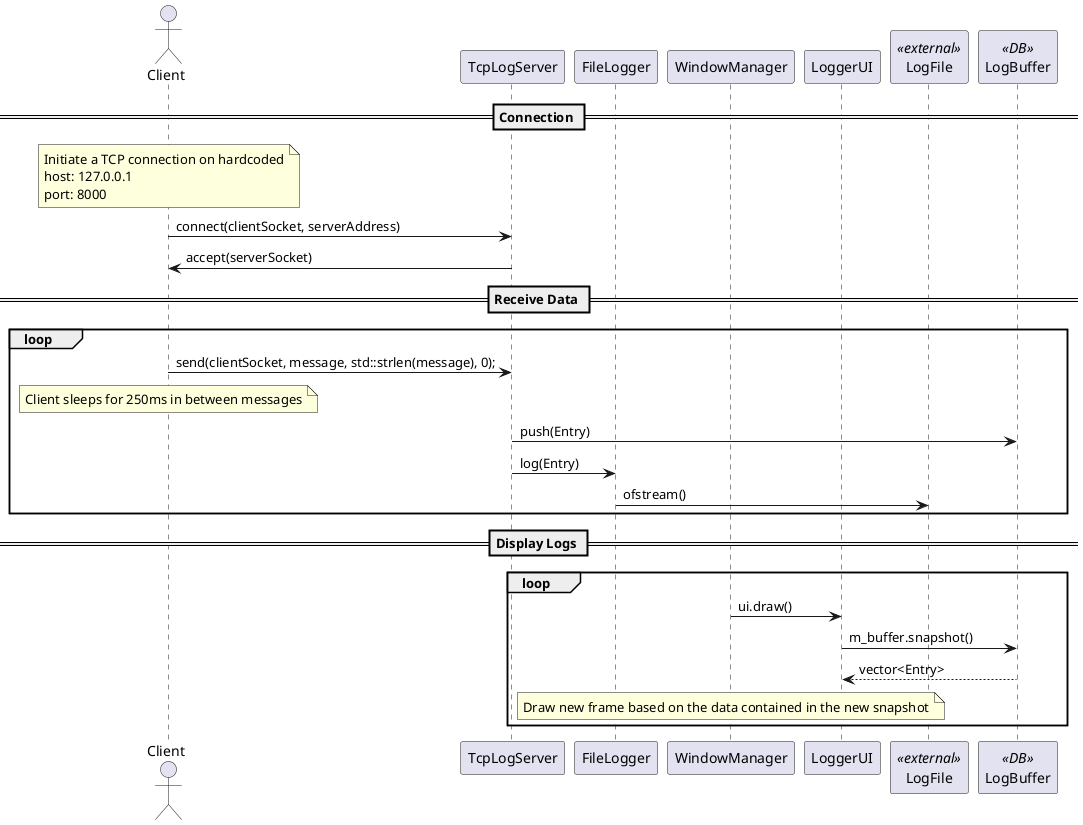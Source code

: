 @startuml

actor Client
participant TcpLogServer
participant FileLogger
participant WindowManager
participant LoggerUI
participant LogFile <<external>> 
participant LogBuffer <<DB>>

== Connection ==
note over Client
    Initiate a TCP connection on hardcoded
    host: 127.0.0.1
    port: 8000
end note
Client -> TcpLogServer: connect(clientSocket, serverAddress)
TcpLogServer ->Client: accept(serverSocket)

== Receive Data ==
loop
Client -> TcpLogServer: send(clientSocket, message, std::strlen(message), 0);
note over Client
    Client sleeps for 250ms in between messages
end note
TcpLogServer -> LogBuffer: push(Entry)
TcpLogServer -> FileLogger: log(Entry)
FileLogger -> LogFile: ofstream()
end loop

== Display Logs == 
loop
WindowManager -> LoggerUI: ui.draw()
LoggerUI -> LogBuffer: m_buffer.snapshot()
LogBuffer --> LoggerUI: vector<Entry>
note over WindowManager
    Draw new frame based on the data contained in the new snapshot
end note
end loop

@enduml
